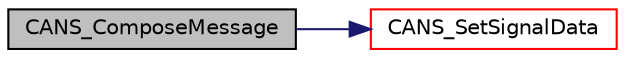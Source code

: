 digraph "CANS_ComposeMessage"
{
  edge [fontname="Helvetica",fontsize="10",labelfontname="Helvetica",labelfontsize="10"];
  node [fontname="Helvetica",fontsize="10",shape=record];
  rankdir="LR";
  Node28 [label="CANS_ComposeMessage",height=0.2,width=0.4,color="black", fillcolor="grey75", style="filled", fontcolor="black"];
  Node28 -> Node29 [color="midnightblue",fontsize="10",style="solid",fontname="Helvetica"];
  Node29 [label="CANS_SetSignalData",height=0.2,width=0.4,color="red", fillcolor="white", style="filled",URL="$cansignal_8c.html#af89a8da997248a0cd5900fb5f1d3d1d0"];
}
